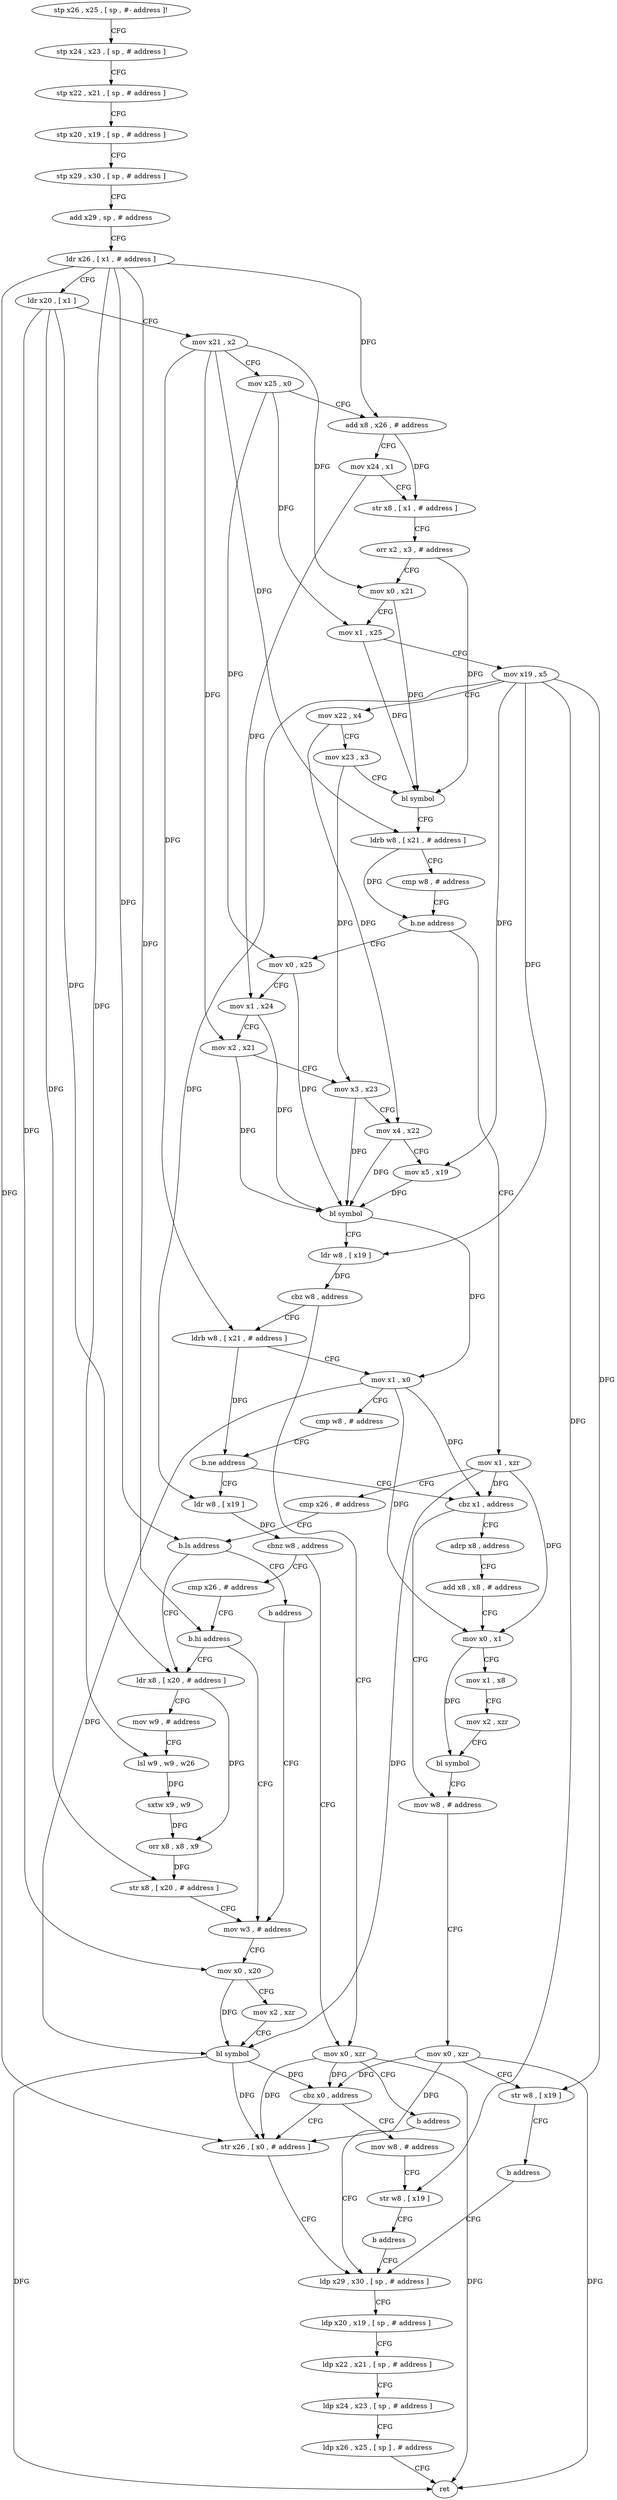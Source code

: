 digraph "func" {
"4229932" [label = "stp x26 , x25 , [ sp , #- address ]!" ]
"4229936" [label = "stp x24 , x23 , [ sp , # address ]" ]
"4229940" [label = "stp x22 , x21 , [ sp , # address ]" ]
"4229944" [label = "stp x20 , x19 , [ sp , # address ]" ]
"4229948" [label = "stp x29 , x30 , [ sp , # address ]" ]
"4229952" [label = "add x29 , sp , # address" ]
"4229956" [label = "ldr x26 , [ x1 , # address ]" ]
"4229960" [label = "ldr x20 , [ x1 ]" ]
"4229964" [label = "mov x21 , x2" ]
"4229968" [label = "mov x25 , x0" ]
"4229972" [label = "add x8 , x26 , # address" ]
"4229976" [label = "mov x24 , x1" ]
"4229980" [label = "str x8 , [ x1 , # address ]" ]
"4229984" [label = "orr x2 , x3 , # address" ]
"4229988" [label = "mov x0 , x21" ]
"4229992" [label = "mov x1 , x25" ]
"4229996" [label = "mov x19 , x5" ]
"4230000" [label = "mov x22 , x4" ]
"4230004" [label = "mov x23 , x3" ]
"4230008" [label = "bl symbol" ]
"4230012" [label = "ldrb w8 , [ x21 , # address ]" ]
"4230016" [label = "cmp w8 , # address" ]
"4230020" [label = "b.ne address" ]
"4230040" [label = "mov x0 , x25" ]
"4230024" [label = "mov x1 , xzr" ]
"4230044" [label = "mov x1 , x24" ]
"4230048" [label = "mov x2 , x21" ]
"4230052" [label = "mov x3 , x23" ]
"4230056" [label = "mov x4 , x22" ]
"4230060" [label = "mov x5 , x19" ]
"4230064" [label = "bl symbol" ]
"4230068" [label = "ldr w8 , [ x19 ]" ]
"4230072" [label = "cbz w8 , address" ]
"4230084" [label = "ldrb w8 , [ x21 , # address ]" ]
"4230076" [label = "mov x0 , xzr" ]
"4230028" [label = "cmp x26 , # address" ]
"4230032" [label = "b.ls address" ]
"4230116" [label = "ldr x8 , [ x20 , # address ]" ]
"4230036" [label = "b address" ]
"4230088" [label = "mov x1 , x0" ]
"4230092" [label = "cmp w8 , # address" ]
"4230096" [label = "b.ne address" ]
"4230200" [label = "cbz x1 , address" ]
"4230100" [label = "ldr w8 , [ x19 ]" ]
"4230080" [label = "b address" ]
"4230164" [label = "ldp x29 , x30 , [ sp , # address ]" ]
"4230120" [label = "mov w9 , # address" ]
"4230124" [label = "lsl w9 , w9 , w26" ]
"4230128" [label = "sxtw x9 , w9" ]
"4230132" [label = "orr x8 , x8 , x9" ]
"4230136" [label = "str x8 , [ x20 , # address ]" ]
"4230140" [label = "mov w3 , # address" ]
"4230228" [label = "mov w8 , # address" ]
"4230204" [label = "adrp x8 , address" ]
"4230104" [label = "cbnz w8 , address" ]
"4230108" [label = "cmp x26 , # address" ]
"4230168" [label = "ldp x20 , x19 , [ sp , # address ]" ]
"4230172" [label = "ldp x22 , x21 , [ sp , # address ]" ]
"4230176" [label = "ldp x24 , x23 , [ sp , # address ]" ]
"4230180" [label = "ldp x26 , x25 , [ sp ] , # address" ]
"4230184" [label = "ret" ]
"4230188" [label = "mov w8 , # address" ]
"4230192" [label = "str w8 , [ x19 ]" ]
"4230196" [label = "b address" ]
"4230160" [label = "str x26 , [ x0 , # address ]" ]
"4230144" [label = "mov x0 , x20" ]
"4230148" [label = "mov x2 , xzr" ]
"4230152" [label = "bl symbol" ]
"4230156" [label = "cbz x0 , address" ]
"4230232" [label = "mov x0 , xzr" ]
"4230236" [label = "str w8 , [ x19 ]" ]
"4230240" [label = "b address" ]
"4230208" [label = "add x8 , x8 , # address" ]
"4230212" [label = "mov x0 , x1" ]
"4230216" [label = "mov x1 , x8" ]
"4230220" [label = "mov x2 , xzr" ]
"4230224" [label = "bl symbol" ]
"4230112" [label = "b.hi address" ]
"4229932" -> "4229936" [ label = "CFG" ]
"4229936" -> "4229940" [ label = "CFG" ]
"4229940" -> "4229944" [ label = "CFG" ]
"4229944" -> "4229948" [ label = "CFG" ]
"4229948" -> "4229952" [ label = "CFG" ]
"4229952" -> "4229956" [ label = "CFG" ]
"4229956" -> "4229960" [ label = "CFG" ]
"4229956" -> "4229972" [ label = "DFG" ]
"4229956" -> "4230032" [ label = "DFG" ]
"4229956" -> "4230124" [ label = "DFG" ]
"4229956" -> "4230112" [ label = "DFG" ]
"4229956" -> "4230160" [ label = "DFG" ]
"4229960" -> "4229964" [ label = "CFG" ]
"4229960" -> "4230116" [ label = "DFG" ]
"4229960" -> "4230136" [ label = "DFG" ]
"4229960" -> "4230144" [ label = "DFG" ]
"4229964" -> "4229968" [ label = "CFG" ]
"4229964" -> "4229988" [ label = "DFG" ]
"4229964" -> "4230012" [ label = "DFG" ]
"4229964" -> "4230048" [ label = "DFG" ]
"4229964" -> "4230084" [ label = "DFG" ]
"4229968" -> "4229972" [ label = "CFG" ]
"4229968" -> "4229992" [ label = "DFG" ]
"4229968" -> "4230040" [ label = "DFG" ]
"4229972" -> "4229976" [ label = "CFG" ]
"4229972" -> "4229980" [ label = "DFG" ]
"4229976" -> "4229980" [ label = "CFG" ]
"4229976" -> "4230044" [ label = "DFG" ]
"4229980" -> "4229984" [ label = "CFG" ]
"4229984" -> "4229988" [ label = "CFG" ]
"4229984" -> "4230008" [ label = "DFG" ]
"4229988" -> "4229992" [ label = "CFG" ]
"4229988" -> "4230008" [ label = "DFG" ]
"4229992" -> "4229996" [ label = "CFG" ]
"4229992" -> "4230008" [ label = "DFG" ]
"4229996" -> "4230000" [ label = "CFG" ]
"4229996" -> "4230060" [ label = "DFG" ]
"4229996" -> "4230068" [ label = "DFG" ]
"4229996" -> "4230100" [ label = "DFG" ]
"4229996" -> "4230236" [ label = "DFG" ]
"4229996" -> "4230192" [ label = "DFG" ]
"4230000" -> "4230004" [ label = "CFG" ]
"4230000" -> "4230056" [ label = "DFG" ]
"4230004" -> "4230008" [ label = "CFG" ]
"4230004" -> "4230052" [ label = "DFG" ]
"4230008" -> "4230012" [ label = "CFG" ]
"4230012" -> "4230016" [ label = "CFG" ]
"4230012" -> "4230020" [ label = "DFG" ]
"4230016" -> "4230020" [ label = "CFG" ]
"4230020" -> "4230040" [ label = "CFG" ]
"4230020" -> "4230024" [ label = "CFG" ]
"4230040" -> "4230044" [ label = "CFG" ]
"4230040" -> "4230064" [ label = "DFG" ]
"4230024" -> "4230028" [ label = "CFG" ]
"4230024" -> "4230200" [ label = "DFG" ]
"4230024" -> "4230152" [ label = "DFG" ]
"4230024" -> "4230212" [ label = "DFG" ]
"4230044" -> "4230048" [ label = "CFG" ]
"4230044" -> "4230064" [ label = "DFG" ]
"4230048" -> "4230052" [ label = "CFG" ]
"4230048" -> "4230064" [ label = "DFG" ]
"4230052" -> "4230056" [ label = "CFG" ]
"4230052" -> "4230064" [ label = "DFG" ]
"4230056" -> "4230060" [ label = "CFG" ]
"4230056" -> "4230064" [ label = "DFG" ]
"4230060" -> "4230064" [ label = "DFG" ]
"4230064" -> "4230068" [ label = "CFG" ]
"4230064" -> "4230088" [ label = "DFG" ]
"4230068" -> "4230072" [ label = "DFG" ]
"4230072" -> "4230084" [ label = "CFG" ]
"4230072" -> "4230076" [ label = "CFG" ]
"4230084" -> "4230088" [ label = "CFG" ]
"4230084" -> "4230096" [ label = "DFG" ]
"4230076" -> "4230080" [ label = "CFG" ]
"4230076" -> "4230184" [ label = "DFG" ]
"4230076" -> "4230156" [ label = "DFG" ]
"4230076" -> "4230160" [ label = "DFG" ]
"4230028" -> "4230032" [ label = "CFG" ]
"4230032" -> "4230116" [ label = "CFG" ]
"4230032" -> "4230036" [ label = "CFG" ]
"4230116" -> "4230120" [ label = "CFG" ]
"4230116" -> "4230132" [ label = "DFG" ]
"4230036" -> "4230140" [ label = "CFG" ]
"4230088" -> "4230092" [ label = "CFG" ]
"4230088" -> "4230200" [ label = "DFG" ]
"4230088" -> "4230152" [ label = "DFG" ]
"4230088" -> "4230212" [ label = "DFG" ]
"4230092" -> "4230096" [ label = "CFG" ]
"4230096" -> "4230200" [ label = "CFG" ]
"4230096" -> "4230100" [ label = "CFG" ]
"4230200" -> "4230228" [ label = "CFG" ]
"4230200" -> "4230204" [ label = "CFG" ]
"4230100" -> "4230104" [ label = "DFG" ]
"4230080" -> "4230164" [ label = "CFG" ]
"4230164" -> "4230168" [ label = "CFG" ]
"4230120" -> "4230124" [ label = "CFG" ]
"4230124" -> "4230128" [ label = "DFG" ]
"4230128" -> "4230132" [ label = "DFG" ]
"4230132" -> "4230136" [ label = "DFG" ]
"4230136" -> "4230140" [ label = "CFG" ]
"4230140" -> "4230144" [ label = "CFG" ]
"4230228" -> "4230232" [ label = "CFG" ]
"4230204" -> "4230208" [ label = "CFG" ]
"4230104" -> "4230076" [ label = "CFG" ]
"4230104" -> "4230108" [ label = "CFG" ]
"4230108" -> "4230112" [ label = "CFG" ]
"4230168" -> "4230172" [ label = "CFG" ]
"4230172" -> "4230176" [ label = "CFG" ]
"4230176" -> "4230180" [ label = "CFG" ]
"4230180" -> "4230184" [ label = "CFG" ]
"4230188" -> "4230192" [ label = "CFG" ]
"4230192" -> "4230196" [ label = "CFG" ]
"4230196" -> "4230164" [ label = "CFG" ]
"4230160" -> "4230164" [ label = "CFG" ]
"4230144" -> "4230148" [ label = "CFG" ]
"4230144" -> "4230152" [ label = "DFG" ]
"4230148" -> "4230152" [ label = "CFG" ]
"4230152" -> "4230156" [ label = "DFG" ]
"4230152" -> "4230184" [ label = "DFG" ]
"4230152" -> "4230160" [ label = "DFG" ]
"4230156" -> "4230188" [ label = "CFG" ]
"4230156" -> "4230160" [ label = "CFG" ]
"4230232" -> "4230236" [ label = "CFG" ]
"4230232" -> "4230156" [ label = "DFG" ]
"4230232" -> "4230184" [ label = "DFG" ]
"4230232" -> "4230160" [ label = "DFG" ]
"4230236" -> "4230240" [ label = "CFG" ]
"4230240" -> "4230164" [ label = "CFG" ]
"4230208" -> "4230212" [ label = "CFG" ]
"4230212" -> "4230216" [ label = "CFG" ]
"4230212" -> "4230224" [ label = "DFG" ]
"4230216" -> "4230220" [ label = "CFG" ]
"4230220" -> "4230224" [ label = "CFG" ]
"4230224" -> "4230228" [ label = "CFG" ]
"4230112" -> "4230140" [ label = "CFG" ]
"4230112" -> "4230116" [ label = "CFG" ]
}
